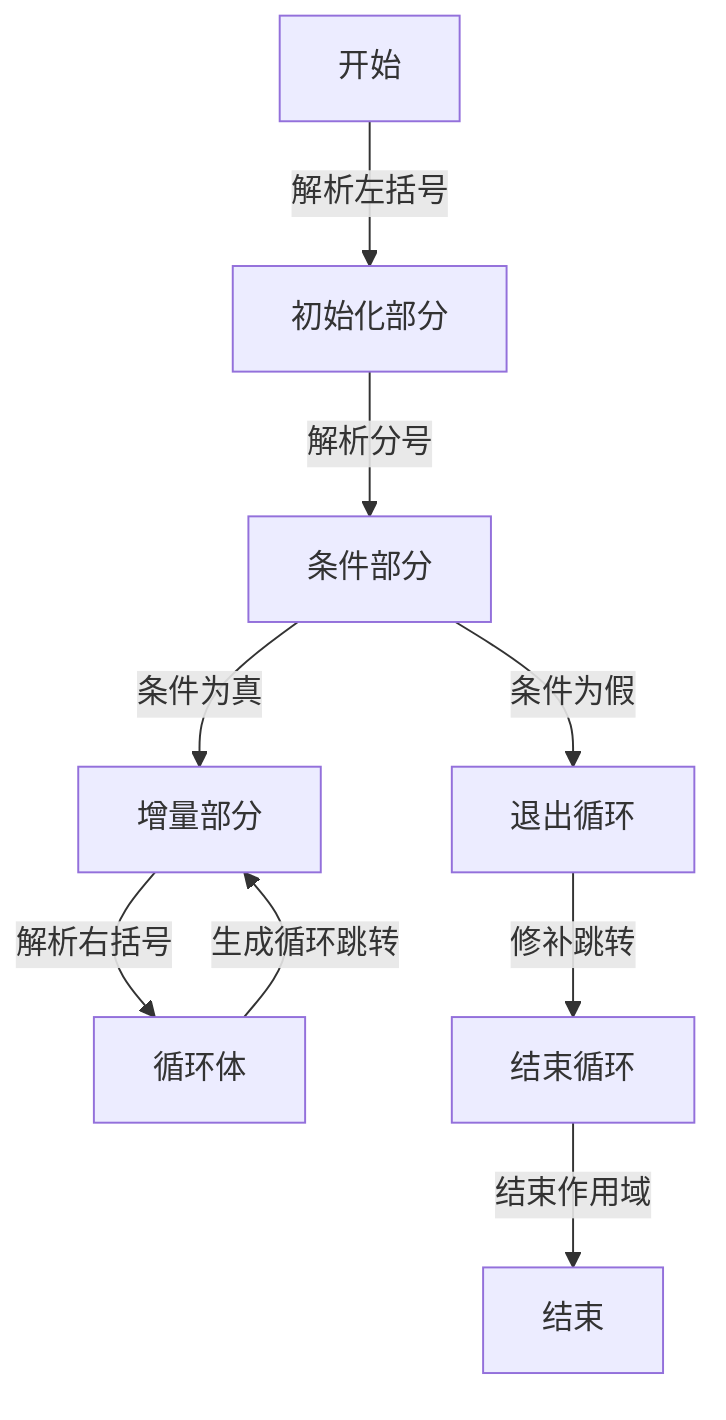 flowchart TD
    开始 -->|解析左括号| 初始化部分
    初始化部分 -->|解析分号| 条件部分
    条件部分 -->|条件为真| 增量部分
    条件部分 -->|条件为假| 退出循环
    增量部分 -->|解析右括号| 循环体
    循环体 -->|生成循环跳转| 增量部分
    退出循环 -->|修补跳转| 结束循环
    结束循环 -->|结束作用域| 结束